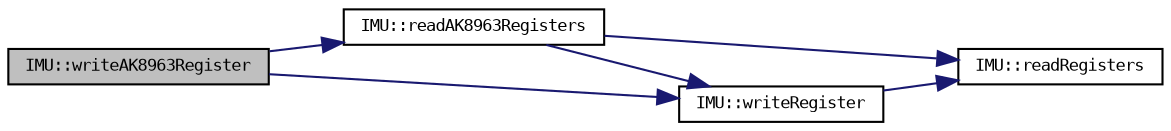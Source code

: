 digraph "IMU::writeAK8963Register"
{
 // LATEX_PDF_SIZE
  bgcolor="transparent";
  edge [fontname="DejaVuSansMono",fontsize="8",labelfontname="DejaVuSansMono",labelfontsize="8"];
  node [fontname="DejaVuSansMono",fontsize="8",shape=record];
  rankdir="LR";
  Node1 [label="IMU::writeAK8963Register",height=0.2,width=0.4,color="black", fillcolor="grey75", style="filled", fontcolor="black",tooltip=" "];
  Node1 -> Node2 [color="midnightblue",fontsize="8",style="solid",fontname="DejaVuSansMono"];
  Node2 [label="IMU::readAK8963Registers",height=0.2,width=0.4,color="black",URL="$classIMU.html#a914f8b4262fba70e6d8fd0e584fa7996",tooltip=" "];
  Node2 -> Node3 [color="midnightblue",fontsize="8",style="solid",fontname="DejaVuSansMono"];
  Node3 [label="IMU::readRegisters",height=0.2,width=0.4,color="black",URL="$classIMU.html#a87c200faa130ff4d2d3416b2d83f4f49",tooltip=" "];
  Node2 -> Node4 [color="midnightblue",fontsize="8",style="solid",fontname="DejaVuSansMono"];
  Node4 [label="IMU::writeRegister",height=0.2,width=0.4,color="black",URL="$classIMU.html#a37694424e4502ffc69bbb6c540c1a400",tooltip=" "];
  Node4 -> Node3 [color="midnightblue",fontsize="8",style="solid",fontname="DejaVuSansMono"];
  Node1 -> Node4 [color="midnightblue",fontsize="8",style="solid",fontname="DejaVuSansMono"];
}
